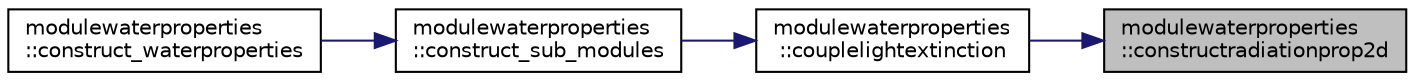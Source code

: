 digraph "modulewaterproperties::constructradiationprop2d"
{
 // LATEX_PDF_SIZE
  edge [fontname="Helvetica",fontsize="10",labelfontname="Helvetica",labelfontsize="10"];
  node [fontname="Helvetica",fontsize="10",shape=record];
  rankdir="RL";
  Node1 [label="modulewaterproperties\l::constructradiationprop2d",height=0.2,width=0.4,color="black", fillcolor="grey75", style="filled", fontcolor="black",tooltip=" "];
  Node1 -> Node2 [dir="back",color="midnightblue",fontsize="10",style="solid"];
  Node2 [label="modulewaterproperties\l::couplelightextinction",height=0.2,width=0.4,color="black", fillcolor="white", style="filled",URL="$namespacemodulewaterproperties.html#a26a4b3541362ed971440672979e6fedb",tooltip=" "];
  Node2 -> Node3 [dir="back",color="midnightblue",fontsize="10",style="solid"];
  Node3 [label="modulewaterproperties\l::construct_sub_modules",height=0.2,width=0.4,color="black", fillcolor="white", style="filled",URL="$namespacemodulewaterproperties.html#aef459b24af9c748df5b5fb96dc4292bb",tooltip=" "];
  Node3 -> Node4 [dir="back",color="midnightblue",fontsize="10",style="solid"];
  Node4 [label="modulewaterproperties\l::construct_waterproperties",height=0.2,width=0.4,color="black", fillcolor="white", style="filled",URL="$namespacemodulewaterproperties.html#abdc50448d524670a6f3f7c9901324efc",tooltip=" "];
}
